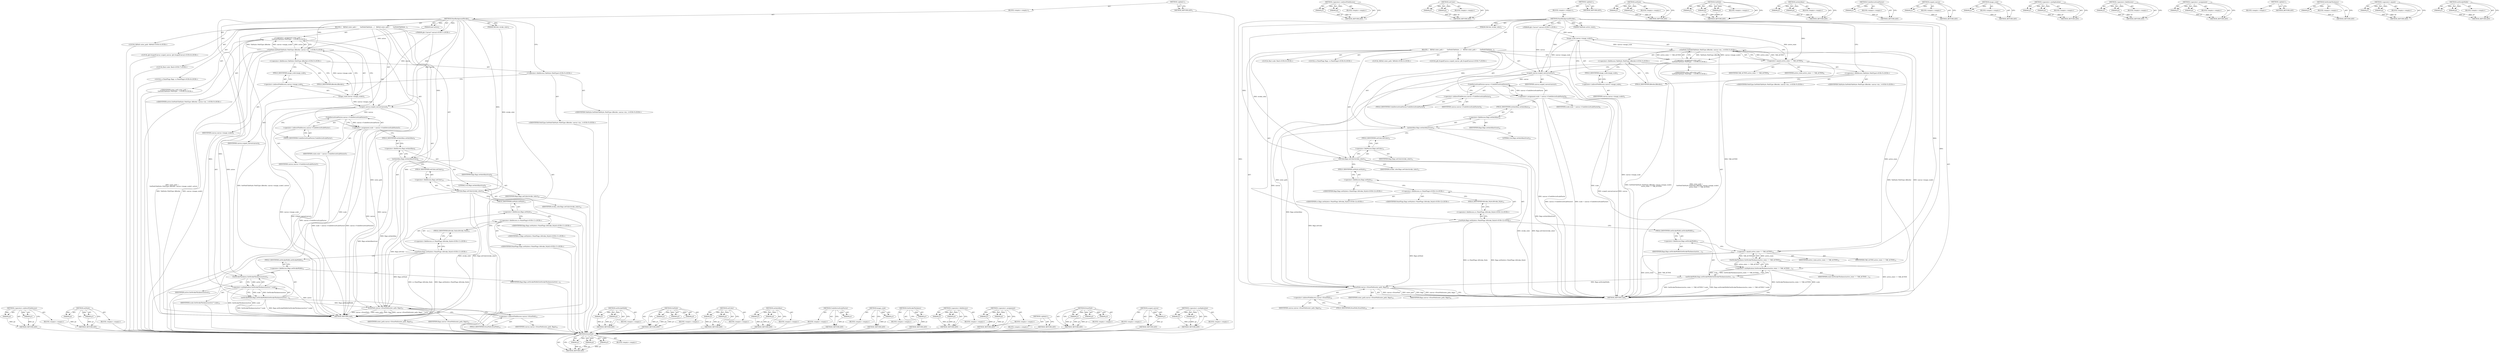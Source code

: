 digraph "setStrokeWidth" {
vulnerable_126 [label=<(METHOD,&lt;operator&gt;.indirectFieldAccess)>];
vulnerable_127 [label=<(PARAM,p1)>];
vulnerable_128 [label=<(PARAM,p2)>];
vulnerable_129 [label=<(BLOCK,&lt;empty&gt;,&lt;empty&gt;)>];
vulnerable_130 [label=<(METHOD_RETURN,ANY)>];
vulnerable_149 [label=<(METHOD,setStyle)>];
vulnerable_150 [label=<(PARAM,p1)>];
vulnerable_151 [label=<(PARAM,p2)>];
vulnerable_152 [label=<(BLOCK,&lt;empty&gt;,&lt;empty&gt;)>];
vulnerable_153 [label=<(METHOD_RETURN,ANY)>];
vulnerable_6 [label=<(METHOD,&lt;global&gt;)<SUB>1</SUB>>];
vulnerable_7 [label=<(BLOCK,&lt;empty&gt;,&lt;empty&gt;)<SUB>1</SUB>>];
vulnerable_8 [label=<(METHOD,PaintBackgroundStroke)<SUB>1</SUB>>];
vulnerable_9 [label="<(PARAM,gfx::Canvas* canvas)<SUB>1</SUB>>"];
vulnerable_10 [label=<(PARAM,bool active)<SUB>2</SUB>>];
vulnerable_11 [label=<(PARAM,SkColor stroke_color)<SUB>3</SUB>>];
vulnerable_12 [label=<(BLOCK,{
   SkPath outer_path =
      GetPath(TabStyle...,{
   SkPath outer_path =
      GetPath(TabStyle...)<SUB>3</SUB>>];
vulnerable_13 [label="<(LOCAL,SkPath outer_path: SkPath)<SUB>4</SUB>>"];
vulnerable_14 [label="<(&lt;operator&gt;.assignment,outer_path =
      GetPath(TabStyle::PathType::...)<SUB>4</SUB>>"];
vulnerable_15 [label="<(IDENTIFIER,outer_path,outer_path =
      GetPath(TabStyle::PathType::...)<SUB>4</SUB>>"];
vulnerable_16 [label="<(GetPath,GetPath(TabStyle::PathType::kBorder, canvas-&gt;im...)<SUB>5</SUB>>"];
vulnerable_17 [label="<(&lt;operator&gt;.fieldAccess,TabStyle::PathType::kBorder)<SUB>5</SUB>>"];
vulnerable_18 [label="<(&lt;operator&gt;.fieldAccess,TabStyle::PathType)<SUB>5</SUB>>"];
vulnerable_19 [label="<(IDENTIFIER,TabStyle,GetPath(TabStyle::PathType::kBorder, canvas-&gt;im...)<SUB>5</SUB>>"];
vulnerable_20 [label="<(IDENTIFIER,PathType,GetPath(TabStyle::PathType::kBorder, canvas-&gt;im...)<SUB>5</SUB>>"];
vulnerable_21 [label=<(FIELD_IDENTIFIER,kBorder,kBorder)<SUB>5</SUB>>];
vulnerable_22 [label=<(image_scale,canvas-&gt;image_scale())<SUB>5</SUB>>];
vulnerable_23 [label=<(&lt;operator&gt;.indirectFieldAccess,canvas-&gt;image_scale)<SUB>5</SUB>>];
vulnerable_24 [label=<(IDENTIFIER,canvas,canvas-&gt;image_scale())<SUB>5</SUB>>];
vulnerable_25 [label=<(FIELD_IDENTIFIER,image_scale,image_scale)<SUB>5</SUB>>];
vulnerable_26 [label="<(IDENTIFIER,active,GetPath(TabStyle::PathType::kBorder, canvas-&gt;im...)<SUB>5</SUB>>"];
vulnerable_27 [label="<(LOCAL,gfx.ScopedCanvas scoped_canvas: gfx.ScopedCanvas)<SUB>6</SUB>>"];
vulnerable_28 [label=<(scoped_canvas,scoped_canvas(canvas))<SUB>6</SUB>>];
vulnerable_29 [label=<(IDENTIFIER,canvas,scoped_canvas(canvas))<SUB>6</SUB>>];
vulnerable_30 [label="<(LOCAL,float scale: float)<SUB>7</SUB>>"];
vulnerable_31 [label=<(&lt;operator&gt;.assignment,scale = canvas-&gt;UndoDeviceScaleFactor())<SUB>7</SUB>>];
vulnerable_32 [label=<(IDENTIFIER,scale,scale = canvas-&gt;UndoDeviceScaleFactor())<SUB>7</SUB>>];
vulnerable_33 [label=<(UndoDeviceScaleFactor,canvas-&gt;UndoDeviceScaleFactor())<SUB>7</SUB>>];
vulnerable_34 [label=<(&lt;operator&gt;.indirectFieldAccess,canvas-&gt;UndoDeviceScaleFactor)<SUB>7</SUB>>];
vulnerable_35 [label=<(IDENTIFIER,canvas,canvas-&gt;UndoDeviceScaleFactor())<SUB>7</SUB>>];
vulnerable_36 [label=<(FIELD_IDENTIFIER,UndoDeviceScaleFactor,UndoDeviceScaleFactor)<SUB>7</SUB>>];
vulnerable_37 [label="<(LOCAL,cc.PaintFlags flags: cc.PaintFlags)<SUB>8</SUB>>"];
vulnerable_38 [label=<(setAntiAlias,flags.setAntiAlias(true))<SUB>9</SUB>>];
vulnerable_39 [label=<(&lt;operator&gt;.fieldAccess,flags.setAntiAlias)<SUB>9</SUB>>];
vulnerable_40 [label=<(IDENTIFIER,flags,flags.setAntiAlias(true))<SUB>9</SUB>>];
vulnerable_41 [label=<(FIELD_IDENTIFIER,setAntiAlias,setAntiAlias)<SUB>9</SUB>>];
vulnerable_42 [label=<(LITERAL,true,flags.setAntiAlias(true))<SUB>9</SUB>>];
vulnerable_43 [label=<(setColor,flags.setColor(stroke_color))<SUB>10</SUB>>];
vulnerable_44 [label=<(&lt;operator&gt;.fieldAccess,flags.setColor)<SUB>10</SUB>>];
vulnerable_45 [label=<(IDENTIFIER,flags,flags.setColor(stroke_color))<SUB>10</SUB>>];
vulnerable_46 [label=<(FIELD_IDENTIFIER,setColor,setColor)<SUB>10</SUB>>];
vulnerable_47 [label=<(IDENTIFIER,stroke_color,flags.setColor(stroke_color))<SUB>10</SUB>>];
vulnerable_48 [label="<(setStyle,flags.setStyle(cc::PaintFlags::kStroke_Style))<SUB>11</SUB>>"];
vulnerable_49 [label=<(&lt;operator&gt;.fieldAccess,flags.setStyle)<SUB>11</SUB>>];
vulnerable_50 [label="<(IDENTIFIER,flags,flags.setStyle(cc::PaintFlags::kStroke_Style))<SUB>11</SUB>>"];
vulnerable_51 [label=<(FIELD_IDENTIFIER,setStyle,setStyle)<SUB>11</SUB>>];
vulnerable_52 [label="<(&lt;operator&gt;.fieldAccess,cc::PaintFlags::kStroke_Style)<SUB>11</SUB>>"];
vulnerable_53 [label="<(&lt;operator&gt;.fieldAccess,cc::PaintFlags)<SUB>11</SUB>>"];
vulnerable_54 [label="<(IDENTIFIER,cc,flags.setStyle(cc::PaintFlags::kStroke_Style))<SUB>11</SUB>>"];
vulnerable_55 [label="<(IDENTIFIER,PaintFlags,flags.setStyle(cc::PaintFlags::kStroke_Style))<SUB>11</SUB>>"];
vulnerable_56 [label=<(FIELD_IDENTIFIER,kStroke_Style,kStroke_Style)<SUB>11</SUB>>];
vulnerable_57 [label=<(setStrokeWidth,flags.setStrokeWidth(GetStrokeThickness(active)...)<SUB>12</SUB>>];
vulnerable_58 [label=<(&lt;operator&gt;.fieldAccess,flags.setStrokeWidth)<SUB>12</SUB>>];
vulnerable_59 [label=<(IDENTIFIER,flags,flags.setStrokeWidth(GetStrokeThickness(active)...)<SUB>12</SUB>>];
vulnerable_60 [label=<(FIELD_IDENTIFIER,setStrokeWidth,setStrokeWidth)<SUB>12</SUB>>];
vulnerable_61 [label=<(&lt;operator&gt;.multiplication,GetStrokeThickness(active) * scale)<SUB>12</SUB>>];
vulnerable_62 [label=<(GetStrokeThickness,GetStrokeThickness(active))<SUB>12</SUB>>];
vulnerable_63 [label=<(IDENTIFIER,active,GetStrokeThickness(active))<SUB>12</SUB>>];
vulnerable_64 [label=<(IDENTIFIER,scale,GetStrokeThickness(active) * scale)<SUB>12</SUB>>];
vulnerable_65 [label=<(DrawPath,canvas-&gt;DrawPath(outer_path, flags))<SUB>13</SUB>>];
vulnerable_66 [label=<(&lt;operator&gt;.indirectFieldAccess,canvas-&gt;DrawPath)<SUB>13</SUB>>];
vulnerable_67 [label=<(IDENTIFIER,canvas,canvas-&gt;DrawPath(outer_path, flags))<SUB>13</SUB>>];
vulnerable_68 [label=<(FIELD_IDENTIFIER,DrawPath,DrawPath)<SUB>13</SUB>>];
vulnerable_69 [label=<(IDENTIFIER,outer_path,canvas-&gt;DrawPath(outer_path, flags))<SUB>13</SUB>>];
vulnerable_70 [label=<(IDENTIFIER,flags,canvas-&gt;DrawPath(outer_path, flags))<SUB>13</SUB>>];
vulnerable_71 [label=<(METHOD_RETURN,void)<SUB>1</SUB>>];
vulnerable_73 [label=<(METHOD_RETURN,ANY)<SUB>1</SUB>>];
vulnerable_154 [label=<(METHOD,setStrokeWidth)>];
vulnerable_155 [label=<(PARAM,p1)>];
vulnerable_156 [label=<(PARAM,p2)>];
vulnerable_157 [label=<(BLOCK,&lt;empty&gt;,&lt;empty&gt;)>];
vulnerable_158 [label=<(METHOD_RETURN,ANY)>];
vulnerable_111 [label=<(METHOD,GetPath)>];
vulnerable_112 [label=<(PARAM,p1)>];
vulnerable_113 [label=<(PARAM,p2)>];
vulnerable_114 [label=<(PARAM,p3)>];
vulnerable_115 [label=<(BLOCK,&lt;empty&gt;,&lt;empty&gt;)>];
vulnerable_116 [label=<(METHOD_RETURN,ANY)>];
vulnerable_144 [label=<(METHOD,setColor)>];
vulnerable_145 [label=<(PARAM,p1)>];
vulnerable_146 [label=<(PARAM,p2)>];
vulnerable_147 [label=<(BLOCK,&lt;empty&gt;,&lt;empty&gt;)>];
vulnerable_148 [label=<(METHOD_RETURN,ANY)>];
vulnerable_139 [label=<(METHOD,setAntiAlias)>];
vulnerable_140 [label=<(PARAM,p1)>];
vulnerable_141 [label=<(PARAM,p2)>];
vulnerable_142 [label=<(BLOCK,&lt;empty&gt;,&lt;empty&gt;)>];
vulnerable_143 [label=<(METHOD_RETURN,ANY)>];
vulnerable_135 [label=<(METHOD,UndoDeviceScaleFactor)>];
vulnerable_136 [label=<(PARAM,p1)>];
vulnerable_137 [label=<(BLOCK,&lt;empty&gt;,&lt;empty&gt;)>];
vulnerable_138 [label=<(METHOD_RETURN,ANY)>];
vulnerable_122 [label=<(METHOD,image_scale)>];
vulnerable_123 [label=<(PARAM,p1)>];
vulnerable_124 [label=<(BLOCK,&lt;empty&gt;,&lt;empty&gt;)>];
vulnerable_125 [label=<(METHOD_RETURN,ANY)>];
vulnerable_164 [label=<(METHOD,GetStrokeThickness)>];
vulnerable_165 [label=<(PARAM,p1)>];
vulnerable_166 [label=<(BLOCK,&lt;empty&gt;,&lt;empty&gt;)>];
vulnerable_167 [label=<(METHOD_RETURN,ANY)>];
vulnerable_117 [label=<(METHOD,&lt;operator&gt;.fieldAccess)>];
vulnerable_118 [label=<(PARAM,p1)>];
vulnerable_119 [label=<(PARAM,p2)>];
vulnerable_120 [label=<(BLOCK,&lt;empty&gt;,&lt;empty&gt;)>];
vulnerable_121 [label=<(METHOD_RETURN,ANY)>];
vulnerable_106 [label=<(METHOD,&lt;operator&gt;.assignment)>];
vulnerable_107 [label=<(PARAM,p1)>];
vulnerable_108 [label=<(PARAM,p2)>];
vulnerable_109 [label=<(BLOCK,&lt;empty&gt;,&lt;empty&gt;)>];
vulnerable_110 [label=<(METHOD_RETURN,ANY)>];
vulnerable_100 [label=<(METHOD,&lt;global&gt;)<SUB>1</SUB>>];
vulnerable_101 [label=<(BLOCK,&lt;empty&gt;,&lt;empty&gt;)>];
vulnerable_102 [label=<(METHOD_RETURN,ANY)>];
vulnerable_168 [label=<(METHOD,DrawPath)>];
vulnerable_169 [label=<(PARAM,p1)>];
vulnerable_170 [label=<(PARAM,p2)>];
vulnerable_171 [label=<(PARAM,p3)>];
vulnerable_172 [label=<(BLOCK,&lt;empty&gt;,&lt;empty&gt;)>];
vulnerable_173 [label=<(METHOD_RETURN,ANY)>];
vulnerable_131 [label=<(METHOD,scoped_canvas)>];
vulnerable_132 [label=<(PARAM,p1)>];
vulnerable_133 [label=<(BLOCK,&lt;empty&gt;,&lt;empty&gt;)>];
vulnerable_134 [label=<(METHOD_RETURN,ANY)>];
vulnerable_159 [label=<(METHOD,&lt;operator&gt;.multiplication)>];
vulnerable_160 [label=<(PARAM,p1)>];
vulnerable_161 [label=<(PARAM,p2)>];
vulnerable_162 [label=<(BLOCK,&lt;empty&gt;,&lt;empty&gt;)>];
vulnerable_163 [label=<(METHOD_RETURN,ANY)>];
fixed_179 [label=<(METHOD,DrawPath)>];
fixed_180 [label=<(PARAM,p1)>];
fixed_181 [label=<(PARAM,p2)>];
fixed_182 [label=<(PARAM,p3)>];
fixed_183 [label=<(BLOCK,&lt;empty&gt;,&lt;empty&gt;)>];
fixed_184 [label=<(METHOD_RETURN,ANY)>];
fixed_132 [label=<(METHOD,&lt;operator&gt;.indirectFieldAccess)>];
fixed_133 [label=<(PARAM,p1)>];
fixed_134 [label=<(PARAM,p2)>];
fixed_135 [label=<(BLOCK,&lt;empty&gt;,&lt;empty&gt;)>];
fixed_136 [label=<(METHOD_RETURN,ANY)>];
fixed_155 [label=<(METHOD,setColor)>];
fixed_156 [label=<(PARAM,p1)>];
fixed_157 [label=<(PARAM,p2)>];
fixed_158 [label=<(BLOCK,&lt;empty&gt;,&lt;empty&gt;)>];
fixed_159 [label=<(METHOD_RETURN,ANY)>];
fixed_6 [label=<(METHOD,&lt;global&gt;)<SUB>1</SUB>>];
fixed_7 [label=<(BLOCK,&lt;empty&gt;,&lt;empty&gt;)<SUB>1</SUB>>];
fixed_8 [label=<(METHOD,PaintBackgroundStroke)<SUB>1</SUB>>];
fixed_9 [label="<(PARAM,gfx::Canvas* canvas)<SUB>1</SUB>>"];
fixed_10 [label=<(PARAM,TabState active_state)<SUB>2</SUB>>];
fixed_11 [label=<(PARAM,SkColor stroke_color)<SUB>3</SUB>>];
fixed_12 [label=<(BLOCK,{
   SkPath outer_path =
      GetPath(TabStyle...,{
   SkPath outer_path =
      GetPath(TabStyle...)<SUB>3</SUB>>];
fixed_13 [label="<(LOCAL,SkPath outer_path: SkPath)<SUB>4</SUB>>"];
fixed_14 [label="<(&lt;operator&gt;.assignment,outer_path =
      GetPath(TabStyle::PathType::...)<SUB>4</SUB>>"];
fixed_15 [label="<(IDENTIFIER,outer_path,outer_path =
      GetPath(TabStyle::PathType::...)<SUB>4</SUB>>"];
fixed_16 [label="<(GetPath,GetPath(TabStyle::PathType::kBorder, canvas-&gt;im...)<SUB>5</SUB>>"];
fixed_17 [label="<(&lt;operator&gt;.fieldAccess,TabStyle::PathType::kBorder)<SUB>5</SUB>>"];
fixed_18 [label="<(&lt;operator&gt;.fieldAccess,TabStyle::PathType)<SUB>5</SUB>>"];
fixed_19 [label="<(IDENTIFIER,TabStyle,GetPath(TabStyle::PathType::kBorder, canvas-&gt;im...)<SUB>5</SUB>>"];
fixed_20 [label="<(IDENTIFIER,PathType,GetPath(TabStyle::PathType::kBorder, canvas-&gt;im...)<SUB>5</SUB>>"];
fixed_21 [label=<(FIELD_IDENTIFIER,kBorder,kBorder)<SUB>5</SUB>>];
fixed_22 [label=<(image_scale,canvas-&gt;image_scale())<SUB>5</SUB>>];
fixed_23 [label=<(&lt;operator&gt;.indirectFieldAccess,canvas-&gt;image_scale)<SUB>5</SUB>>];
fixed_24 [label=<(IDENTIFIER,canvas,canvas-&gt;image_scale())<SUB>5</SUB>>];
fixed_25 [label=<(FIELD_IDENTIFIER,image_scale,image_scale)<SUB>5</SUB>>];
fixed_26 [label=<(&lt;operator&gt;.equals,active_state == TAB_ACTIVE)<SUB>6</SUB>>];
fixed_27 [label=<(IDENTIFIER,active_state,active_state == TAB_ACTIVE)<SUB>6</SUB>>];
fixed_28 [label=<(IDENTIFIER,TAB_ACTIVE,active_state == TAB_ACTIVE)<SUB>6</SUB>>];
fixed_29 [label="<(LOCAL,gfx.ScopedCanvas scoped_canvas: gfx.ScopedCanvas)<SUB>7</SUB>>"];
fixed_30 [label=<(scoped_canvas,scoped_canvas(canvas))<SUB>7</SUB>>];
fixed_31 [label=<(IDENTIFIER,canvas,scoped_canvas(canvas))<SUB>7</SUB>>];
fixed_32 [label="<(LOCAL,float scale: float)<SUB>8</SUB>>"];
fixed_33 [label=<(&lt;operator&gt;.assignment,scale = canvas-&gt;UndoDeviceScaleFactor())<SUB>8</SUB>>];
fixed_34 [label=<(IDENTIFIER,scale,scale = canvas-&gt;UndoDeviceScaleFactor())<SUB>8</SUB>>];
fixed_35 [label=<(UndoDeviceScaleFactor,canvas-&gt;UndoDeviceScaleFactor())<SUB>8</SUB>>];
fixed_36 [label=<(&lt;operator&gt;.indirectFieldAccess,canvas-&gt;UndoDeviceScaleFactor)<SUB>8</SUB>>];
fixed_37 [label=<(IDENTIFIER,canvas,canvas-&gt;UndoDeviceScaleFactor())<SUB>8</SUB>>];
fixed_38 [label=<(FIELD_IDENTIFIER,UndoDeviceScaleFactor,UndoDeviceScaleFactor)<SUB>8</SUB>>];
fixed_39 [label="<(LOCAL,cc.PaintFlags flags: cc.PaintFlags)<SUB>9</SUB>>"];
fixed_40 [label=<(setAntiAlias,flags.setAntiAlias(true))<SUB>10</SUB>>];
fixed_41 [label=<(&lt;operator&gt;.fieldAccess,flags.setAntiAlias)<SUB>10</SUB>>];
fixed_42 [label=<(IDENTIFIER,flags,flags.setAntiAlias(true))<SUB>10</SUB>>];
fixed_43 [label=<(FIELD_IDENTIFIER,setAntiAlias,setAntiAlias)<SUB>10</SUB>>];
fixed_44 [label=<(LITERAL,true,flags.setAntiAlias(true))<SUB>10</SUB>>];
fixed_45 [label=<(setColor,flags.setColor(stroke_color))<SUB>11</SUB>>];
fixed_46 [label=<(&lt;operator&gt;.fieldAccess,flags.setColor)<SUB>11</SUB>>];
fixed_47 [label=<(IDENTIFIER,flags,flags.setColor(stroke_color))<SUB>11</SUB>>];
fixed_48 [label=<(FIELD_IDENTIFIER,setColor,setColor)<SUB>11</SUB>>];
fixed_49 [label=<(IDENTIFIER,stroke_color,flags.setColor(stroke_color))<SUB>11</SUB>>];
fixed_50 [label="<(setStyle,flags.setStyle(cc::PaintFlags::kStroke_Style))<SUB>12</SUB>>"];
fixed_51 [label=<(&lt;operator&gt;.fieldAccess,flags.setStyle)<SUB>12</SUB>>];
fixed_52 [label="<(IDENTIFIER,flags,flags.setStyle(cc::PaintFlags::kStroke_Style))<SUB>12</SUB>>"];
fixed_53 [label=<(FIELD_IDENTIFIER,setStyle,setStyle)<SUB>12</SUB>>];
fixed_54 [label="<(&lt;operator&gt;.fieldAccess,cc::PaintFlags::kStroke_Style)<SUB>12</SUB>>"];
fixed_55 [label="<(&lt;operator&gt;.fieldAccess,cc::PaintFlags)<SUB>12</SUB>>"];
fixed_56 [label="<(IDENTIFIER,cc,flags.setStyle(cc::PaintFlags::kStroke_Style))<SUB>12</SUB>>"];
fixed_57 [label="<(IDENTIFIER,PaintFlags,flags.setStyle(cc::PaintFlags::kStroke_Style))<SUB>12</SUB>>"];
fixed_58 [label=<(FIELD_IDENTIFIER,kStroke_Style,kStroke_Style)<SUB>12</SUB>>];
fixed_59 [label=<(setStrokeWidth,flags.setStrokeWidth(GetStrokeThickness(active_...)<SUB>13</SUB>>];
fixed_60 [label=<(&lt;operator&gt;.fieldAccess,flags.setStrokeWidth)<SUB>13</SUB>>];
fixed_61 [label=<(IDENTIFIER,flags,flags.setStrokeWidth(GetStrokeThickness(active_...)<SUB>13</SUB>>];
fixed_62 [label=<(FIELD_IDENTIFIER,setStrokeWidth,setStrokeWidth)<SUB>13</SUB>>];
fixed_63 [label=<(&lt;operator&gt;.multiplication,GetStrokeThickness(active_state == TAB_ACTIVE) ...)<SUB>13</SUB>>];
fixed_64 [label=<(GetStrokeThickness,GetStrokeThickness(active_state == TAB_ACTIVE))<SUB>13</SUB>>];
fixed_65 [label=<(&lt;operator&gt;.equals,active_state == TAB_ACTIVE)<SUB>13</SUB>>];
fixed_66 [label=<(IDENTIFIER,active_state,active_state == TAB_ACTIVE)<SUB>13</SUB>>];
fixed_67 [label=<(IDENTIFIER,TAB_ACTIVE,active_state == TAB_ACTIVE)<SUB>13</SUB>>];
fixed_68 [label=<(IDENTIFIER,scale,GetStrokeThickness(active_state == TAB_ACTIVE) ...)<SUB>13</SUB>>];
fixed_69 [label=<(DrawPath,canvas-&gt;DrawPath(outer_path, flags))<SUB>14</SUB>>];
fixed_70 [label=<(&lt;operator&gt;.indirectFieldAccess,canvas-&gt;DrawPath)<SUB>14</SUB>>];
fixed_71 [label=<(IDENTIFIER,canvas,canvas-&gt;DrawPath(outer_path, flags))<SUB>14</SUB>>];
fixed_72 [label=<(FIELD_IDENTIFIER,DrawPath,DrawPath)<SUB>14</SUB>>];
fixed_73 [label=<(IDENTIFIER,outer_path,canvas-&gt;DrawPath(outer_path, flags))<SUB>14</SUB>>];
fixed_74 [label=<(IDENTIFIER,flags,canvas-&gt;DrawPath(outer_path, flags))<SUB>14</SUB>>];
fixed_75 [label=<(METHOD_RETURN,void)<SUB>1</SUB>>];
fixed_77 [label=<(METHOD_RETURN,ANY)<SUB>1</SUB>>];
fixed_160 [label=<(METHOD,setStyle)>];
fixed_161 [label=<(PARAM,p1)>];
fixed_162 [label=<(PARAM,p2)>];
fixed_163 [label=<(BLOCK,&lt;empty&gt;,&lt;empty&gt;)>];
fixed_164 [label=<(METHOD_RETURN,ANY)>];
fixed_117 [label=<(METHOD,GetPath)>];
fixed_118 [label=<(PARAM,p1)>];
fixed_119 [label=<(PARAM,p2)>];
fixed_120 [label=<(PARAM,p3)>];
fixed_121 [label=<(BLOCK,&lt;empty&gt;,&lt;empty&gt;)>];
fixed_122 [label=<(METHOD_RETURN,ANY)>];
fixed_150 [label=<(METHOD,setAntiAlias)>];
fixed_151 [label=<(PARAM,p1)>];
fixed_152 [label=<(PARAM,p2)>];
fixed_153 [label=<(BLOCK,&lt;empty&gt;,&lt;empty&gt;)>];
fixed_154 [label=<(METHOD_RETURN,ANY)>];
fixed_146 [label=<(METHOD,UndoDeviceScaleFactor)>];
fixed_147 [label=<(PARAM,p1)>];
fixed_148 [label=<(BLOCK,&lt;empty&gt;,&lt;empty&gt;)>];
fixed_149 [label=<(METHOD_RETURN,ANY)>];
fixed_142 [label=<(METHOD,scoped_canvas)>];
fixed_143 [label=<(PARAM,p1)>];
fixed_144 [label=<(BLOCK,&lt;empty&gt;,&lt;empty&gt;)>];
fixed_145 [label=<(METHOD_RETURN,ANY)>];
fixed_128 [label=<(METHOD,image_scale)>];
fixed_129 [label=<(PARAM,p1)>];
fixed_130 [label=<(BLOCK,&lt;empty&gt;,&lt;empty&gt;)>];
fixed_131 [label=<(METHOD_RETURN,ANY)>];
fixed_170 [label=<(METHOD,&lt;operator&gt;.multiplication)>];
fixed_171 [label=<(PARAM,p1)>];
fixed_172 [label=<(PARAM,p2)>];
fixed_173 [label=<(BLOCK,&lt;empty&gt;,&lt;empty&gt;)>];
fixed_174 [label=<(METHOD_RETURN,ANY)>];
fixed_123 [label=<(METHOD,&lt;operator&gt;.fieldAccess)>];
fixed_124 [label=<(PARAM,p1)>];
fixed_125 [label=<(PARAM,p2)>];
fixed_126 [label=<(BLOCK,&lt;empty&gt;,&lt;empty&gt;)>];
fixed_127 [label=<(METHOD_RETURN,ANY)>];
fixed_112 [label=<(METHOD,&lt;operator&gt;.assignment)>];
fixed_113 [label=<(PARAM,p1)>];
fixed_114 [label=<(PARAM,p2)>];
fixed_115 [label=<(BLOCK,&lt;empty&gt;,&lt;empty&gt;)>];
fixed_116 [label=<(METHOD_RETURN,ANY)>];
fixed_106 [label=<(METHOD,&lt;global&gt;)<SUB>1</SUB>>];
fixed_107 [label=<(BLOCK,&lt;empty&gt;,&lt;empty&gt;)>];
fixed_108 [label=<(METHOD_RETURN,ANY)>];
fixed_175 [label=<(METHOD,GetStrokeThickness)>];
fixed_176 [label=<(PARAM,p1)>];
fixed_177 [label=<(BLOCK,&lt;empty&gt;,&lt;empty&gt;)>];
fixed_178 [label=<(METHOD_RETURN,ANY)>];
fixed_137 [label=<(METHOD,&lt;operator&gt;.equals)>];
fixed_138 [label=<(PARAM,p1)>];
fixed_139 [label=<(PARAM,p2)>];
fixed_140 [label=<(BLOCK,&lt;empty&gt;,&lt;empty&gt;)>];
fixed_141 [label=<(METHOD_RETURN,ANY)>];
fixed_165 [label=<(METHOD,setStrokeWidth)>];
fixed_166 [label=<(PARAM,p1)>];
fixed_167 [label=<(PARAM,p2)>];
fixed_168 [label=<(BLOCK,&lt;empty&gt;,&lt;empty&gt;)>];
fixed_169 [label=<(METHOD_RETURN,ANY)>];
vulnerable_126 -> vulnerable_127  [key=0, label="AST: "];
vulnerable_126 -> vulnerable_127  [key=1, label="DDG: "];
vulnerable_126 -> vulnerable_129  [key=0, label="AST: "];
vulnerable_126 -> vulnerable_128  [key=0, label="AST: "];
vulnerable_126 -> vulnerable_128  [key=1, label="DDG: "];
vulnerable_126 -> vulnerable_130  [key=0, label="AST: "];
vulnerable_126 -> vulnerable_130  [key=1, label="CFG: "];
vulnerable_127 -> vulnerable_130  [key=0, label="DDG: p1"];
vulnerable_128 -> vulnerable_130  [key=0, label="DDG: p2"];
vulnerable_129 -> fixed_179  [key=0];
vulnerable_130 -> fixed_179  [key=0];
vulnerable_149 -> vulnerable_150  [key=0, label="AST: "];
vulnerable_149 -> vulnerable_150  [key=1, label="DDG: "];
vulnerable_149 -> vulnerable_152  [key=0, label="AST: "];
vulnerable_149 -> vulnerable_151  [key=0, label="AST: "];
vulnerable_149 -> vulnerable_151  [key=1, label="DDG: "];
vulnerable_149 -> vulnerable_153  [key=0, label="AST: "];
vulnerable_149 -> vulnerable_153  [key=1, label="CFG: "];
vulnerable_150 -> vulnerable_153  [key=0, label="DDG: p1"];
vulnerable_151 -> vulnerable_153  [key=0, label="DDG: p2"];
vulnerable_152 -> fixed_179  [key=0];
vulnerable_153 -> fixed_179  [key=0];
vulnerable_6 -> vulnerable_7  [key=0, label="AST: "];
vulnerable_6 -> vulnerable_73  [key=0, label="AST: "];
vulnerable_6 -> vulnerable_73  [key=1, label="CFG: "];
vulnerable_7 -> vulnerable_8  [key=0, label="AST: "];
vulnerable_8 -> vulnerable_9  [key=0, label="AST: "];
vulnerable_8 -> vulnerable_9  [key=1, label="DDG: "];
vulnerable_8 -> vulnerable_10  [key=0, label="AST: "];
vulnerable_8 -> vulnerable_10  [key=1, label="DDG: "];
vulnerable_8 -> vulnerable_11  [key=0, label="AST: "];
vulnerable_8 -> vulnerable_11  [key=1, label="DDG: "];
vulnerable_8 -> vulnerable_12  [key=0, label="AST: "];
vulnerable_8 -> vulnerable_71  [key=0, label="AST: "];
vulnerable_8 -> vulnerable_18  [key=0, label="CFG: "];
vulnerable_8 -> vulnerable_28  [key=0, label="DDG: "];
vulnerable_8 -> vulnerable_38  [key=0, label="DDG: "];
vulnerable_8 -> vulnerable_43  [key=0, label="DDG: "];
vulnerable_8 -> vulnerable_65  [key=0, label="DDG: "];
vulnerable_8 -> vulnerable_16  [key=0, label="DDG: "];
vulnerable_8 -> vulnerable_61  [key=0, label="DDG: "];
vulnerable_8 -> vulnerable_62  [key=0, label="DDG: "];
vulnerable_9 -> vulnerable_28  [key=0, label="DDG: canvas"];
vulnerable_9 -> vulnerable_22  [key=0, label="DDG: canvas"];
vulnerable_10 -> vulnerable_16  [key=0, label="DDG: active"];
vulnerable_11 -> vulnerable_43  [key=0, label="DDG: stroke_color"];
vulnerable_12 -> vulnerable_13  [key=0, label="AST: "];
vulnerable_12 -> vulnerable_14  [key=0, label="AST: "];
vulnerable_12 -> vulnerable_27  [key=0, label="AST: "];
vulnerable_12 -> vulnerable_28  [key=0, label="AST: "];
vulnerable_12 -> vulnerable_30  [key=0, label="AST: "];
vulnerable_12 -> vulnerable_31  [key=0, label="AST: "];
vulnerable_12 -> vulnerable_37  [key=0, label="AST: "];
vulnerable_12 -> vulnerable_38  [key=0, label="AST: "];
vulnerable_12 -> vulnerable_43  [key=0, label="AST: "];
vulnerable_12 -> vulnerable_48  [key=0, label="AST: "];
vulnerable_12 -> vulnerable_57  [key=0, label="AST: "];
vulnerable_12 -> vulnerable_65  [key=0, label="AST: "];
vulnerable_13 -> fixed_179  [key=0];
vulnerable_14 -> vulnerable_15  [key=0, label="AST: "];
vulnerable_14 -> vulnerable_16  [key=0, label="AST: "];
vulnerable_14 -> vulnerable_28  [key=0, label="CFG: "];
vulnerable_14 -> vulnerable_71  [key=0, label="DDG: GetPath(TabStyle::PathType::kBorder, canvas-&gt;image_scale(), active)"];
vulnerable_14 -> vulnerable_71  [key=1, label="DDG: outer_path =
      GetPath(TabStyle::PathType::kBorder, canvas-&gt;image_scale(), active)"];
vulnerable_14 -> vulnerable_65  [key=0, label="DDG: outer_path"];
vulnerable_15 -> fixed_179  [key=0];
vulnerable_16 -> vulnerable_17  [key=0, label="AST: "];
vulnerable_16 -> vulnerable_22  [key=0, label="AST: "];
vulnerable_16 -> vulnerable_26  [key=0, label="AST: "];
vulnerable_16 -> vulnerable_14  [key=0, label="CFG: "];
vulnerable_16 -> vulnerable_14  [key=1, label="DDG: TabStyle::PathType::kBorder"];
vulnerable_16 -> vulnerable_14  [key=2, label="DDG: canvas-&gt;image_scale()"];
vulnerable_16 -> vulnerable_14  [key=3, label="DDG: active"];
vulnerable_16 -> vulnerable_71  [key=0, label="DDG: TabStyle::PathType::kBorder"];
vulnerable_16 -> vulnerable_71  [key=1, label="DDG: canvas-&gt;image_scale()"];
vulnerable_16 -> vulnerable_62  [key=0, label="DDG: active"];
vulnerable_17 -> vulnerable_18  [key=0, label="AST: "];
vulnerable_17 -> vulnerable_21  [key=0, label="AST: "];
vulnerable_17 -> vulnerable_25  [key=0, label="CFG: "];
vulnerable_18 -> vulnerable_19  [key=0, label="AST: "];
vulnerable_18 -> vulnerable_20  [key=0, label="AST: "];
vulnerable_18 -> vulnerable_21  [key=0, label="CFG: "];
vulnerable_19 -> fixed_179  [key=0];
vulnerable_20 -> fixed_179  [key=0];
vulnerable_21 -> vulnerable_17  [key=0, label="CFG: "];
vulnerable_22 -> vulnerable_23  [key=0, label="AST: "];
vulnerable_22 -> vulnerable_16  [key=0, label="CFG: "];
vulnerable_22 -> vulnerable_16  [key=1, label="DDG: canvas-&gt;image_scale"];
vulnerable_22 -> vulnerable_71  [key=0, label="DDG: canvas-&gt;image_scale"];
vulnerable_22 -> vulnerable_28  [key=0, label="DDG: canvas-&gt;image_scale"];
vulnerable_23 -> vulnerable_24  [key=0, label="AST: "];
vulnerable_23 -> vulnerable_25  [key=0, label="AST: "];
vulnerable_23 -> vulnerable_22  [key=0, label="CFG: "];
vulnerable_24 -> fixed_179  [key=0];
vulnerable_25 -> vulnerable_23  [key=0, label="CFG: "];
vulnerable_26 -> fixed_179  [key=0];
vulnerable_27 -> fixed_179  [key=0];
vulnerable_28 -> vulnerable_29  [key=0, label="AST: "];
vulnerable_28 -> vulnerable_36  [key=0, label="CFG: "];
vulnerable_28 -> vulnerable_71  [key=0, label="DDG: canvas"];
vulnerable_28 -> vulnerable_71  [key=1, label="DDG: scoped_canvas(canvas)"];
vulnerable_28 -> vulnerable_65  [key=0, label="DDG: canvas"];
vulnerable_28 -> vulnerable_33  [key=0, label="DDG: canvas"];
vulnerable_29 -> fixed_179  [key=0];
vulnerable_30 -> fixed_179  [key=0];
vulnerable_31 -> vulnerable_32  [key=0, label="AST: "];
vulnerable_31 -> vulnerable_33  [key=0, label="AST: "];
vulnerable_31 -> vulnerable_41  [key=0, label="CFG: "];
vulnerable_31 -> vulnerable_71  [key=0, label="DDG: canvas-&gt;UndoDeviceScaleFactor()"];
vulnerable_31 -> vulnerable_71  [key=1, label="DDG: scale = canvas-&gt;UndoDeviceScaleFactor()"];
vulnerable_31 -> vulnerable_61  [key=0, label="DDG: scale"];
vulnerable_32 -> fixed_179  [key=0];
vulnerable_33 -> vulnerable_34  [key=0, label="AST: "];
vulnerable_33 -> vulnerable_31  [key=0, label="CFG: "];
vulnerable_33 -> vulnerable_31  [key=1, label="DDG: canvas-&gt;UndoDeviceScaleFactor"];
vulnerable_33 -> vulnerable_71  [key=0, label="DDG: canvas-&gt;UndoDeviceScaleFactor"];
vulnerable_34 -> vulnerable_35  [key=0, label="AST: "];
vulnerable_34 -> vulnerable_36  [key=0, label="AST: "];
vulnerable_34 -> vulnerable_33  [key=0, label="CFG: "];
vulnerable_35 -> fixed_179  [key=0];
vulnerable_36 -> vulnerable_34  [key=0, label="CFG: "];
vulnerable_37 -> fixed_179  [key=0];
vulnerable_38 -> vulnerable_39  [key=0, label="AST: "];
vulnerable_38 -> vulnerable_42  [key=0, label="AST: "];
vulnerable_38 -> vulnerable_46  [key=0, label="CFG: "];
vulnerable_38 -> vulnerable_71  [key=0, label="DDG: flags.setAntiAlias(true)"];
vulnerable_38 -> vulnerable_65  [key=0, label="DDG: flags.setAntiAlias"];
vulnerable_39 -> vulnerable_40  [key=0, label="AST: "];
vulnerable_39 -> vulnerable_41  [key=0, label="AST: "];
vulnerable_39 -> vulnerable_38  [key=0, label="CFG: "];
vulnerable_40 -> fixed_179  [key=0];
vulnerable_41 -> vulnerable_39  [key=0, label="CFG: "];
vulnerable_42 -> fixed_179  [key=0];
vulnerable_43 -> vulnerable_44  [key=0, label="AST: "];
vulnerable_43 -> vulnerable_47  [key=0, label="AST: "];
vulnerable_43 -> vulnerable_51  [key=0, label="CFG: "];
vulnerable_43 -> vulnerable_71  [key=0, label="DDG: stroke_color"];
vulnerable_43 -> vulnerable_71  [key=1, label="DDG: flags.setColor(stroke_color)"];
vulnerable_43 -> vulnerable_65  [key=0, label="DDG: flags.setColor"];
vulnerable_44 -> vulnerable_45  [key=0, label="AST: "];
vulnerable_44 -> vulnerable_46  [key=0, label="AST: "];
vulnerable_44 -> vulnerable_43  [key=0, label="CFG: "];
vulnerable_45 -> fixed_179  [key=0];
vulnerable_46 -> vulnerable_44  [key=0, label="CFG: "];
vulnerable_47 -> fixed_179  [key=0];
vulnerable_48 -> vulnerable_49  [key=0, label="AST: "];
vulnerable_48 -> vulnerable_52  [key=0, label="AST: "];
vulnerable_48 -> vulnerable_60  [key=0, label="CFG: "];
vulnerable_48 -> vulnerable_71  [key=0, label="DDG: cc::PaintFlags::kStroke_Style"];
vulnerable_48 -> vulnerable_71  [key=1, label="DDG: flags.setStyle(cc::PaintFlags::kStroke_Style)"];
vulnerable_48 -> vulnerable_65  [key=0, label="DDG: flags.setStyle"];
vulnerable_49 -> vulnerable_50  [key=0, label="AST: "];
vulnerable_49 -> vulnerable_51  [key=0, label="AST: "];
vulnerable_49 -> vulnerable_53  [key=0, label="CFG: "];
vulnerable_50 -> fixed_179  [key=0];
vulnerable_51 -> vulnerable_49  [key=0, label="CFG: "];
vulnerable_52 -> vulnerable_53  [key=0, label="AST: "];
vulnerable_52 -> vulnerable_56  [key=0, label="AST: "];
vulnerable_52 -> vulnerable_48  [key=0, label="CFG: "];
vulnerable_53 -> vulnerable_54  [key=0, label="AST: "];
vulnerable_53 -> vulnerable_55  [key=0, label="AST: "];
vulnerable_53 -> vulnerable_56  [key=0, label="CFG: "];
vulnerable_54 -> fixed_179  [key=0];
vulnerable_55 -> fixed_179  [key=0];
vulnerable_56 -> vulnerable_52  [key=0, label="CFG: "];
vulnerable_57 -> vulnerable_58  [key=0, label="AST: "];
vulnerable_57 -> vulnerable_61  [key=0, label="AST: "];
vulnerable_57 -> vulnerable_68  [key=0, label="CFG: "];
vulnerable_57 -> vulnerable_71  [key=0, label="DDG: GetStrokeThickness(active) * scale"];
vulnerable_57 -> vulnerable_71  [key=1, label="DDG: flags.setStrokeWidth(GetStrokeThickness(active) * scale)"];
vulnerable_57 -> vulnerable_65  [key=0, label="DDG: flags.setStrokeWidth"];
vulnerable_58 -> vulnerable_59  [key=0, label="AST: "];
vulnerable_58 -> vulnerable_60  [key=0, label="AST: "];
vulnerable_58 -> vulnerable_62  [key=0, label="CFG: "];
vulnerable_59 -> fixed_179  [key=0];
vulnerable_60 -> vulnerable_58  [key=0, label="CFG: "];
vulnerable_61 -> vulnerable_62  [key=0, label="AST: "];
vulnerable_61 -> vulnerable_64  [key=0, label="AST: "];
vulnerable_61 -> vulnerable_57  [key=0, label="CFG: "];
vulnerable_61 -> vulnerable_57  [key=1, label="DDG: GetStrokeThickness(active)"];
vulnerable_61 -> vulnerable_57  [key=2, label="DDG: scale"];
vulnerable_61 -> vulnerable_71  [key=0, label="DDG: GetStrokeThickness(active)"];
vulnerable_61 -> vulnerable_71  [key=1, label="DDG: scale"];
vulnerable_62 -> vulnerable_63  [key=0, label="AST: "];
vulnerable_62 -> vulnerable_61  [key=0, label="CFG: "];
vulnerable_62 -> vulnerable_61  [key=1, label="DDG: active"];
vulnerable_62 -> vulnerable_71  [key=0, label="DDG: active"];
vulnerable_63 -> fixed_179  [key=0];
vulnerable_64 -> fixed_179  [key=0];
vulnerable_65 -> vulnerable_66  [key=0, label="AST: "];
vulnerable_65 -> vulnerable_69  [key=0, label="AST: "];
vulnerable_65 -> vulnerable_70  [key=0, label="AST: "];
vulnerable_65 -> vulnerable_71  [key=0, label="CFG: "];
vulnerable_65 -> vulnerable_71  [key=1, label="DDG: canvas-&gt;DrawPath"];
vulnerable_65 -> vulnerable_71  [key=2, label="DDG: outer_path"];
vulnerable_65 -> vulnerable_71  [key=3, label="DDG: flags"];
vulnerable_65 -> vulnerable_71  [key=4, label="DDG: canvas-&gt;DrawPath(outer_path, flags)"];
vulnerable_66 -> vulnerable_67  [key=0, label="AST: "];
vulnerable_66 -> vulnerable_68  [key=0, label="AST: "];
vulnerable_66 -> vulnerable_65  [key=0, label="CFG: "];
vulnerable_67 -> fixed_179  [key=0];
vulnerable_68 -> vulnerable_66  [key=0, label="CFG: "];
vulnerable_69 -> fixed_179  [key=0];
vulnerable_70 -> fixed_179  [key=0];
vulnerable_71 -> fixed_179  [key=0];
vulnerable_73 -> fixed_179  [key=0];
vulnerable_154 -> vulnerable_155  [key=0, label="AST: "];
vulnerable_154 -> vulnerable_155  [key=1, label="DDG: "];
vulnerable_154 -> vulnerable_157  [key=0, label="AST: "];
vulnerable_154 -> vulnerable_156  [key=0, label="AST: "];
vulnerable_154 -> vulnerable_156  [key=1, label="DDG: "];
vulnerable_154 -> vulnerable_158  [key=0, label="AST: "];
vulnerable_154 -> vulnerable_158  [key=1, label="CFG: "];
vulnerable_155 -> vulnerable_158  [key=0, label="DDG: p1"];
vulnerable_156 -> vulnerable_158  [key=0, label="DDG: p2"];
vulnerable_157 -> fixed_179  [key=0];
vulnerable_158 -> fixed_179  [key=0];
vulnerable_111 -> vulnerable_112  [key=0, label="AST: "];
vulnerable_111 -> vulnerable_112  [key=1, label="DDG: "];
vulnerable_111 -> vulnerable_115  [key=0, label="AST: "];
vulnerable_111 -> vulnerable_113  [key=0, label="AST: "];
vulnerable_111 -> vulnerable_113  [key=1, label="DDG: "];
vulnerable_111 -> vulnerable_116  [key=0, label="AST: "];
vulnerable_111 -> vulnerable_116  [key=1, label="CFG: "];
vulnerable_111 -> vulnerable_114  [key=0, label="AST: "];
vulnerable_111 -> vulnerable_114  [key=1, label="DDG: "];
vulnerable_112 -> vulnerable_116  [key=0, label="DDG: p1"];
vulnerable_113 -> vulnerable_116  [key=0, label="DDG: p2"];
vulnerable_114 -> vulnerable_116  [key=0, label="DDG: p3"];
vulnerable_115 -> fixed_179  [key=0];
vulnerable_116 -> fixed_179  [key=0];
vulnerable_144 -> vulnerable_145  [key=0, label="AST: "];
vulnerable_144 -> vulnerable_145  [key=1, label="DDG: "];
vulnerable_144 -> vulnerable_147  [key=0, label="AST: "];
vulnerable_144 -> vulnerable_146  [key=0, label="AST: "];
vulnerable_144 -> vulnerable_146  [key=1, label="DDG: "];
vulnerable_144 -> vulnerable_148  [key=0, label="AST: "];
vulnerable_144 -> vulnerable_148  [key=1, label="CFG: "];
vulnerable_145 -> vulnerable_148  [key=0, label="DDG: p1"];
vulnerable_146 -> vulnerable_148  [key=0, label="DDG: p2"];
vulnerable_147 -> fixed_179  [key=0];
vulnerable_148 -> fixed_179  [key=0];
vulnerable_139 -> vulnerable_140  [key=0, label="AST: "];
vulnerable_139 -> vulnerable_140  [key=1, label="DDG: "];
vulnerable_139 -> vulnerable_142  [key=0, label="AST: "];
vulnerable_139 -> vulnerable_141  [key=0, label="AST: "];
vulnerable_139 -> vulnerable_141  [key=1, label="DDG: "];
vulnerable_139 -> vulnerable_143  [key=0, label="AST: "];
vulnerable_139 -> vulnerable_143  [key=1, label="CFG: "];
vulnerable_140 -> vulnerable_143  [key=0, label="DDG: p1"];
vulnerable_141 -> vulnerable_143  [key=0, label="DDG: p2"];
vulnerable_142 -> fixed_179  [key=0];
vulnerable_143 -> fixed_179  [key=0];
vulnerable_135 -> vulnerable_136  [key=0, label="AST: "];
vulnerable_135 -> vulnerable_136  [key=1, label="DDG: "];
vulnerable_135 -> vulnerable_137  [key=0, label="AST: "];
vulnerable_135 -> vulnerable_138  [key=0, label="AST: "];
vulnerable_135 -> vulnerable_138  [key=1, label="CFG: "];
vulnerable_136 -> vulnerable_138  [key=0, label="DDG: p1"];
vulnerable_137 -> fixed_179  [key=0];
vulnerable_138 -> fixed_179  [key=0];
vulnerable_122 -> vulnerable_123  [key=0, label="AST: "];
vulnerable_122 -> vulnerable_123  [key=1, label="DDG: "];
vulnerable_122 -> vulnerable_124  [key=0, label="AST: "];
vulnerable_122 -> vulnerable_125  [key=0, label="AST: "];
vulnerable_122 -> vulnerable_125  [key=1, label="CFG: "];
vulnerable_123 -> vulnerable_125  [key=0, label="DDG: p1"];
vulnerable_124 -> fixed_179  [key=0];
vulnerable_125 -> fixed_179  [key=0];
vulnerable_164 -> vulnerable_165  [key=0, label="AST: "];
vulnerable_164 -> vulnerable_165  [key=1, label="DDG: "];
vulnerable_164 -> vulnerable_166  [key=0, label="AST: "];
vulnerable_164 -> vulnerable_167  [key=0, label="AST: "];
vulnerable_164 -> vulnerable_167  [key=1, label="CFG: "];
vulnerable_165 -> vulnerable_167  [key=0, label="DDG: p1"];
vulnerable_166 -> fixed_179  [key=0];
vulnerable_167 -> fixed_179  [key=0];
vulnerable_117 -> vulnerable_118  [key=0, label="AST: "];
vulnerable_117 -> vulnerable_118  [key=1, label="DDG: "];
vulnerable_117 -> vulnerable_120  [key=0, label="AST: "];
vulnerable_117 -> vulnerable_119  [key=0, label="AST: "];
vulnerable_117 -> vulnerable_119  [key=1, label="DDG: "];
vulnerable_117 -> vulnerable_121  [key=0, label="AST: "];
vulnerable_117 -> vulnerable_121  [key=1, label="CFG: "];
vulnerable_118 -> vulnerable_121  [key=0, label="DDG: p1"];
vulnerable_119 -> vulnerable_121  [key=0, label="DDG: p2"];
vulnerable_120 -> fixed_179  [key=0];
vulnerable_121 -> fixed_179  [key=0];
vulnerable_106 -> vulnerable_107  [key=0, label="AST: "];
vulnerable_106 -> vulnerable_107  [key=1, label="DDG: "];
vulnerable_106 -> vulnerable_109  [key=0, label="AST: "];
vulnerable_106 -> vulnerable_108  [key=0, label="AST: "];
vulnerable_106 -> vulnerable_108  [key=1, label="DDG: "];
vulnerable_106 -> vulnerable_110  [key=0, label="AST: "];
vulnerable_106 -> vulnerable_110  [key=1, label="CFG: "];
vulnerable_107 -> vulnerable_110  [key=0, label="DDG: p1"];
vulnerable_108 -> vulnerable_110  [key=0, label="DDG: p2"];
vulnerable_109 -> fixed_179  [key=0];
vulnerable_110 -> fixed_179  [key=0];
vulnerable_100 -> vulnerable_101  [key=0, label="AST: "];
vulnerable_100 -> vulnerable_102  [key=0, label="AST: "];
vulnerable_100 -> vulnerable_102  [key=1, label="CFG: "];
vulnerable_101 -> fixed_179  [key=0];
vulnerable_102 -> fixed_179  [key=0];
vulnerable_168 -> vulnerable_169  [key=0, label="AST: "];
vulnerable_168 -> vulnerable_169  [key=1, label="DDG: "];
vulnerable_168 -> vulnerable_172  [key=0, label="AST: "];
vulnerable_168 -> vulnerable_170  [key=0, label="AST: "];
vulnerable_168 -> vulnerable_170  [key=1, label="DDG: "];
vulnerable_168 -> vulnerable_173  [key=0, label="AST: "];
vulnerable_168 -> vulnerable_173  [key=1, label="CFG: "];
vulnerable_168 -> vulnerable_171  [key=0, label="AST: "];
vulnerable_168 -> vulnerable_171  [key=1, label="DDG: "];
vulnerable_169 -> vulnerable_173  [key=0, label="DDG: p1"];
vulnerable_170 -> vulnerable_173  [key=0, label="DDG: p2"];
vulnerable_171 -> vulnerable_173  [key=0, label="DDG: p3"];
vulnerable_172 -> fixed_179  [key=0];
vulnerable_173 -> fixed_179  [key=0];
vulnerable_131 -> vulnerable_132  [key=0, label="AST: "];
vulnerable_131 -> vulnerable_132  [key=1, label="DDG: "];
vulnerable_131 -> vulnerable_133  [key=0, label="AST: "];
vulnerable_131 -> vulnerable_134  [key=0, label="AST: "];
vulnerable_131 -> vulnerable_134  [key=1, label="CFG: "];
vulnerable_132 -> vulnerable_134  [key=0, label="DDG: p1"];
vulnerable_133 -> fixed_179  [key=0];
vulnerable_134 -> fixed_179  [key=0];
vulnerable_159 -> vulnerable_160  [key=0, label="AST: "];
vulnerable_159 -> vulnerable_160  [key=1, label="DDG: "];
vulnerable_159 -> vulnerable_162  [key=0, label="AST: "];
vulnerable_159 -> vulnerable_161  [key=0, label="AST: "];
vulnerable_159 -> vulnerable_161  [key=1, label="DDG: "];
vulnerable_159 -> vulnerable_163  [key=0, label="AST: "];
vulnerable_159 -> vulnerable_163  [key=1, label="CFG: "];
vulnerable_160 -> vulnerable_163  [key=0, label="DDG: p1"];
vulnerable_161 -> vulnerable_163  [key=0, label="DDG: p2"];
vulnerable_162 -> fixed_179  [key=0];
vulnerable_163 -> fixed_179  [key=0];
fixed_179 -> fixed_180  [key=0, label="AST: "];
fixed_179 -> fixed_180  [key=1, label="DDG: "];
fixed_179 -> fixed_183  [key=0, label="AST: "];
fixed_179 -> fixed_181  [key=0, label="AST: "];
fixed_179 -> fixed_181  [key=1, label="DDG: "];
fixed_179 -> fixed_184  [key=0, label="AST: "];
fixed_179 -> fixed_184  [key=1, label="CFG: "];
fixed_179 -> fixed_182  [key=0, label="AST: "];
fixed_179 -> fixed_182  [key=1, label="DDG: "];
fixed_180 -> fixed_184  [key=0, label="DDG: p1"];
fixed_181 -> fixed_184  [key=0, label="DDG: p2"];
fixed_182 -> fixed_184  [key=0, label="DDG: p3"];
fixed_132 -> fixed_133  [key=0, label="AST: "];
fixed_132 -> fixed_133  [key=1, label="DDG: "];
fixed_132 -> fixed_135  [key=0, label="AST: "];
fixed_132 -> fixed_134  [key=0, label="AST: "];
fixed_132 -> fixed_134  [key=1, label="DDG: "];
fixed_132 -> fixed_136  [key=0, label="AST: "];
fixed_132 -> fixed_136  [key=1, label="CFG: "];
fixed_133 -> fixed_136  [key=0, label="DDG: p1"];
fixed_134 -> fixed_136  [key=0, label="DDG: p2"];
fixed_155 -> fixed_156  [key=0, label="AST: "];
fixed_155 -> fixed_156  [key=1, label="DDG: "];
fixed_155 -> fixed_158  [key=0, label="AST: "];
fixed_155 -> fixed_157  [key=0, label="AST: "];
fixed_155 -> fixed_157  [key=1, label="DDG: "];
fixed_155 -> fixed_159  [key=0, label="AST: "];
fixed_155 -> fixed_159  [key=1, label="CFG: "];
fixed_156 -> fixed_159  [key=0, label="DDG: p1"];
fixed_157 -> fixed_159  [key=0, label="DDG: p2"];
fixed_6 -> fixed_7  [key=0, label="AST: "];
fixed_6 -> fixed_77  [key=0, label="AST: "];
fixed_6 -> fixed_77  [key=1, label="CFG: "];
fixed_7 -> fixed_8  [key=0, label="AST: "];
fixed_8 -> fixed_9  [key=0, label="AST: "];
fixed_8 -> fixed_9  [key=1, label="DDG: "];
fixed_8 -> fixed_10  [key=0, label="AST: "];
fixed_8 -> fixed_10  [key=1, label="DDG: "];
fixed_8 -> fixed_11  [key=0, label="AST: "];
fixed_8 -> fixed_11  [key=1, label="DDG: "];
fixed_8 -> fixed_12  [key=0, label="AST: "];
fixed_8 -> fixed_75  [key=0, label="AST: "];
fixed_8 -> fixed_18  [key=0, label="CFG: "];
fixed_8 -> fixed_30  [key=0, label="DDG: "];
fixed_8 -> fixed_40  [key=0, label="DDG: "];
fixed_8 -> fixed_45  [key=0, label="DDG: "];
fixed_8 -> fixed_69  [key=0, label="DDG: "];
fixed_8 -> fixed_63  [key=0, label="DDG: "];
fixed_8 -> fixed_26  [key=0, label="DDG: "];
fixed_8 -> fixed_65  [key=0, label="DDG: "];
fixed_9 -> fixed_30  [key=0, label="DDG: canvas"];
fixed_9 -> fixed_22  [key=0, label="DDG: canvas"];
fixed_10 -> fixed_26  [key=0, label="DDG: active_state"];
fixed_11 -> fixed_45  [key=0, label="DDG: stroke_color"];
fixed_12 -> fixed_13  [key=0, label="AST: "];
fixed_12 -> fixed_14  [key=0, label="AST: "];
fixed_12 -> fixed_29  [key=0, label="AST: "];
fixed_12 -> fixed_30  [key=0, label="AST: "];
fixed_12 -> fixed_32  [key=0, label="AST: "];
fixed_12 -> fixed_33  [key=0, label="AST: "];
fixed_12 -> fixed_39  [key=0, label="AST: "];
fixed_12 -> fixed_40  [key=0, label="AST: "];
fixed_12 -> fixed_45  [key=0, label="AST: "];
fixed_12 -> fixed_50  [key=0, label="AST: "];
fixed_12 -> fixed_59  [key=0, label="AST: "];
fixed_12 -> fixed_69  [key=0, label="AST: "];
fixed_14 -> fixed_15  [key=0, label="AST: "];
fixed_14 -> fixed_16  [key=0, label="AST: "];
fixed_14 -> fixed_30  [key=0, label="CFG: "];
fixed_14 -> fixed_75  [key=0, label="DDG: GetPath(TabStyle::PathType::kBorder, canvas-&gt;image_scale(),
              active_state == TAB_ACTIVE)"];
fixed_14 -> fixed_75  [key=1, label="DDG: outer_path =
      GetPath(TabStyle::PathType::kBorder, canvas-&gt;image_scale(),
              active_state == TAB_ACTIVE)"];
fixed_14 -> fixed_69  [key=0, label="DDG: outer_path"];
fixed_16 -> fixed_17  [key=0, label="AST: "];
fixed_16 -> fixed_22  [key=0, label="AST: "];
fixed_16 -> fixed_26  [key=0, label="AST: "];
fixed_16 -> fixed_14  [key=0, label="CFG: "];
fixed_16 -> fixed_14  [key=1, label="DDG: TabStyle::PathType::kBorder"];
fixed_16 -> fixed_14  [key=2, label="DDG: canvas-&gt;image_scale()"];
fixed_16 -> fixed_14  [key=3, label="DDG: active_state == TAB_ACTIVE"];
fixed_16 -> fixed_75  [key=0, label="DDG: TabStyle::PathType::kBorder"];
fixed_16 -> fixed_75  [key=1, label="DDG: canvas-&gt;image_scale()"];
fixed_17 -> fixed_18  [key=0, label="AST: "];
fixed_17 -> fixed_21  [key=0, label="AST: "];
fixed_17 -> fixed_25  [key=0, label="CFG: "];
fixed_18 -> fixed_19  [key=0, label="AST: "];
fixed_18 -> fixed_20  [key=0, label="AST: "];
fixed_18 -> fixed_21  [key=0, label="CFG: "];
fixed_21 -> fixed_17  [key=0, label="CFG: "];
fixed_22 -> fixed_23  [key=0, label="AST: "];
fixed_22 -> fixed_26  [key=0, label="CFG: "];
fixed_22 -> fixed_75  [key=0, label="DDG: canvas-&gt;image_scale"];
fixed_22 -> fixed_30  [key=0, label="DDG: canvas-&gt;image_scale"];
fixed_22 -> fixed_16  [key=0, label="DDG: canvas-&gt;image_scale"];
fixed_23 -> fixed_24  [key=0, label="AST: "];
fixed_23 -> fixed_25  [key=0, label="AST: "];
fixed_23 -> fixed_22  [key=0, label="CFG: "];
fixed_25 -> fixed_23  [key=0, label="CFG: "];
fixed_26 -> fixed_27  [key=0, label="AST: "];
fixed_26 -> fixed_28  [key=0, label="AST: "];
fixed_26 -> fixed_16  [key=0, label="CFG: "];
fixed_26 -> fixed_16  [key=1, label="DDG: active_state"];
fixed_26 -> fixed_16  [key=2, label="DDG: TAB_ACTIVE"];
fixed_26 -> fixed_65  [key=0, label="DDG: active_state"];
fixed_26 -> fixed_65  [key=1, label="DDG: TAB_ACTIVE"];
fixed_30 -> fixed_31  [key=0, label="AST: "];
fixed_30 -> fixed_38  [key=0, label="CFG: "];
fixed_30 -> fixed_75  [key=0, label="DDG: canvas"];
fixed_30 -> fixed_75  [key=1, label="DDG: scoped_canvas(canvas)"];
fixed_30 -> fixed_69  [key=0, label="DDG: canvas"];
fixed_30 -> fixed_35  [key=0, label="DDG: canvas"];
fixed_33 -> fixed_34  [key=0, label="AST: "];
fixed_33 -> fixed_35  [key=0, label="AST: "];
fixed_33 -> fixed_43  [key=0, label="CFG: "];
fixed_33 -> fixed_75  [key=0, label="DDG: canvas-&gt;UndoDeviceScaleFactor()"];
fixed_33 -> fixed_75  [key=1, label="DDG: scale = canvas-&gt;UndoDeviceScaleFactor()"];
fixed_33 -> fixed_63  [key=0, label="DDG: scale"];
fixed_35 -> fixed_36  [key=0, label="AST: "];
fixed_35 -> fixed_33  [key=0, label="CFG: "];
fixed_35 -> fixed_33  [key=1, label="DDG: canvas-&gt;UndoDeviceScaleFactor"];
fixed_35 -> fixed_75  [key=0, label="DDG: canvas-&gt;UndoDeviceScaleFactor"];
fixed_36 -> fixed_37  [key=0, label="AST: "];
fixed_36 -> fixed_38  [key=0, label="AST: "];
fixed_36 -> fixed_35  [key=0, label="CFG: "];
fixed_38 -> fixed_36  [key=0, label="CFG: "];
fixed_40 -> fixed_41  [key=0, label="AST: "];
fixed_40 -> fixed_44  [key=0, label="AST: "];
fixed_40 -> fixed_48  [key=0, label="CFG: "];
fixed_40 -> fixed_75  [key=0, label="DDG: flags.setAntiAlias(true)"];
fixed_40 -> fixed_69  [key=0, label="DDG: flags.setAntiAlias"];
fixed_41 -> fixed_42  [key=0, label="AST: "];
fixed_41 -> fixed_43  [key=0, label="AST: "];
fixed_41 -> fixed_40  [key=0, label="CFG: "];
fixed_43 -> fixed_41  [key=0, label="CFG: "];
fixed_45 -> fixed_46  [key=0, label="AST: "];
fixed_45 -> fixed_49  [key=0, label="AST: "];
fixed_45 -> fixed_53  [key=0, label="CFG: "];
fixed_45 -> fixed_75  [key=0, label="DDG: stroke_color"];
fixed_45 -> fixed_75  [key=1, label="DDG: flags.setColor(stroke_color)"];
fixed_45 -> fixed_69  [key=0, label="DDG: flags.setColor"];
fixed_46 -> fixed_47  [key=0, label="AST: "];
fixed_46 -> fixed_48  [key=0, label="AST: "];
fixed_46 -> fixed_45  [key=0, label="CFG: "];
fixed_48 -> fixed_46  [key=0, label="CFG: "];
fixed_50 -> fixed_51  [key=0, label="AST: "];
fixed_50 -> fixed_54  [key=0, label="AST: "];
fixed_50 -> fixed_62  [key=0, label="CFG: "];
fixed_50 -> fixed_75  [key=0, label="DDG: cc::PaintFlags::kStroke_Style"];
fixed_50 -> fixed_75  [key=1, label="DDG: flags.setStyle(cc::PaintFlags::kStroke_Style)"];
fixed_50 -> fixed_69  [key=0, label="DDG: flags.setStyle"];
fixed_51 -> fixed_52  [key=0, label="AST: "];
fixed_51 -> fixed_53  [key=0, label="AST: "];
fixed_51 -> fixed_55  [key=0, label="CFG: "];
fixed_53 -> fixed_51  [key=0, label="CFG: "];
fixed_54 -> fixed_55  [key=0, label="AST: "];
fixed_54 -> fixed_58  [key=0, label="AST: "];
fixed_54 -> fixed_50  [key=0, label="CFG: "];
fixed_55 -> fixed_56  [key=0, label="AST: "];
fixed_55 -> fixed_57  [key=0, label="AST: "];
fixed_55 -> fixed_58  [key=0, label="CFG: "];
fixed_58 -> fixed_54  [key=0, label="CFG: "];
fixed_59 -> fixed_60  [key=0, label="AST: "];
fixed_59 -> fixed_63  [key=0, label="AST: "];
fixed_59 -> fixed_72  [key=0, label="CFG: "];
fixed_59 -> fixed_75  [key=0, label="DDG: GetStrokeThickness(active_state == TAB_ACTIVE) * scale"];
fixed_59 -> fixed_75  [key=1, label="DDG: flags.setStrokeWidth(GetStrokeThickness(active_state == TAB_ACTIVE) * scale)"];
fixed_59 -> fixed_69  [key=0, label="DDG: flags.setStrokeWidth"];
fixed_60 -> fixed_61  [key=0, label="AST: "];
fixed_60 -> fixed_62  [key=0, label="AST: "];
fixed_60 -> fixed_65  [key=0, label="CFG: "];
fixed_62 -> fixed_60  [key=0, label="CFG: "];
fixed_63 -> fixed_64  [key=0, label="AST: "];
fixed_63 -> fixed_68  [key=0, label="AST: "];
fixed_63 -> fixed_59  [key=0, label="CFG: "];
fixed_63 -> fixed_59  [key=1, label="DDG: GetStrokeThickness(active_state == TAB_ACTIVE)"];
fixed_63 -> fixed_59  [key=2, label="DDG: scale"];
fixed_63 -> fixed_75  [key=0, label="DDG: GetStrokeThickness(active_state == TAB_ACTIVE)"];
fixed_63 -> fixed_75  [key=1, label="DDG: scale"];
fixed_64 -> fixed_65  [key=0, label="AST: "];
fixed_64 -> fixed_63  [key=0, label="CFG: "];
fixed_64 -> fixed_63  [key=1, label="DDG: active_state == TAB_ACTIVE"];
fixed_64 -> fixed_75  [key=0, label="DDG: active_state == TAB_ACTIVE"];
fixed_65 -> fixed_66  [key=0, label="AST: "];
fixed_65 -> fixed_67  [key=0, label="AST: "];
fixed_65 -> fixed_64  [key=0, label="CFG: "];
fixed_65 -> fixed_64  [key=1, label="DDG: active_state"];
fixed_65 -> fixed_64  [key=2, label="DDG: TAB_ACTIVE"];
fixed_65 -> fixed_75  [key=0, label="DDG: active_state"];
fixed_65 -> fixed_75  [key=1, label="DDG: TAB_ACTIVE"];
fixed_69 -> fixed_70  [key=0, label="AST: "];
fixed_69 -> fixed_73  [key=0, label="AST: "];
fixed_69 -> fixed_74  [key=0, label="AST: "];
fixed_69 -> fixed_75  [key=0, label="CFG: "];
fixed_69 -> fixed_75  [key=1, label="DDG: canvas-&gt;DrawPath"];
fixed_69 -> fixed_75  [key=2, label="DDG: outer_path"];
fixed_69 -> fixed_75  [key=3, label="DDG: flags"];
fixed_69 -> fixed_75  [key=4, label="DDG: canvas-&gt;DrawPath(outer_path, flags)"];
fixed_70 -> fixed_71  [key=0, label="AST: "];
fixed_70 -> fixed_72  [key=0, label="AST: "];
fixed_70 -> fixed_69  [key=0, label="CFG: "];
fixed_72 -> fixed_70  [key=0, label="CFG: "];
fixed_160 -> fixed_161  [key=0, label="AST: "];
fixed_160 -> fixed_161  [key=1, label="DDG: "];
fixed_160 -> fixed_163  [key=0, label="AST: "];
fixed_160 -> fixed_162  [key=0, label="AST: "];
fixed_160 -> fixed_162  [key=1, label="DDG: "];
fixed_160 -> fixed_164  [key=0, label="AST: "];
fixed_160 -> fixed_164  [key=1, label="CFG: "];
fixed_161 -> fixed_164  [key=0, label="DDG: p1"];
fixed_162 -> fixed_164  [key=0, label="DDG: p2"];
fixed_117 -> fixed_118  [key=0, label="AST: "];
fixed_117 -> fixed_118  [key=1, label="DDG: "];
fixed_117 -> fixed_121  [key=0, label="AST: "];
fixed_117 -> fixed_119  [key=0, label="AST: "];
fixed_117 -> fixed_119  [key=1, label="DDG: "];
fixed_117 -> fixed_122  [key=0, label="AST: "];
fixed_117 -> fixed_122  [key=1, label="CFG: "];
fixed_117 -> fixed_120  [key=0, label="AST: "];
fixed_117 -> fixed_120  [key=1, label="DDG: "];
fixed_118 -> fixed_122  [key=0, label="DDG: p1"];
fixed_119 -> fixed_122  [key=0, label="DDG: p2"];
fixed_120 -> fixed_122  [key=0, label="DDG: p3"];
fixed_150 -> fixed_151  [key=0, label="AST: "];
fixed_150 -> fixed_151  [key=1, label="DDG: "];
fixed_150 -> fixed_153  [key=0, label="AST: "];
fixed_150 -> fixed_152  [key=0, label="AST: "];
fixed_150 -> fixed_152  [key=1, label="DDG: "];
fixed_150 -> fixed_154  [key=0, label="AST: "];
fixed_150 -> fixed_154  [key=1, label="CFG: "];
fixed_151 -> fixed_154  [key=0, label="DDG: p1"];
fixed_152 -> fixed_154  [key=0, label="DDG: p2"];
fixed_146 -> fixed_147  [key=0, label="AST: "];
fixed_146 -> fixed_147  [key=1, label="DDG: "];
fixed_146 -> fixed_148  [key=0, label="AST: "];
fixed_146 -> fixed_149  [key=0, label="AST: "];
fixed_146 -> fixed_149  [key=1, label="CFG: "];
fixed_147 -> fixed_149  [key=0, label="DDG: p1"];
fixed_142 -> fixed_143  [key=0, label="AST: "];
fixed_142 -> fixed_143  [key=1, label="DDG: "];
fixed_142 -> fixed_144  [key=0, label="AST: "];
fixed_142 -> fixed_145  [key=0, label="AST: "];
fixed_142 -> fixed_145  [key=1, label="CFG: "];
fixed_143 -> fixed_145  [key=0, label="DDG: p1"];
fixed_128 -> fixed_129  [key=0, label="AST: "];
fixed_128 -> fixed_129  [key=1, label="DDG: "];
fixed_128 -> fixed_130  [key=0, label="AST: "];
fixed_128 -> fixed_131  [key=0, label="AST: "];
fixed_128 -> fixed_131  [key=1, label="CFG: "];
fixed_129 -> fixed_131  [key=0, label="DDG: p1"];
fixed_170 -> fixed_171  [key=0, label="AST: "];
fixed_170 -> fixed_171  [key=1, label="DDG: "];
fixed_170 -> fixed_173  [key=0, label="AST: "];
fixed_170 -> fixed_172  [key=0, label="AST: "];
fixed_170 -> fixed_172  [key=1, label="DDG: "];
fixed_170 -> fixed_174  [key=0, label="AST: "];
fixed_170 -> fixed_174  [key=1, label="CFG: "];
fixed_171 -> fixed_174  [key=0, label="DDG: p1"];
fixed_172 -> fixed_174  [key=0, label="DDG: p2"];
fixed_123 -> fixed_124  [key=0, label="AST: "];
fixed_123 -> fixed_124  [key=1, label="DDG: "];
fixed_123 -> fixed_126  [key=0, label="AST: "];
fixed_123 -> fixed_125  [key=0, label="AST: "];
fixed_123 -> fixed_125  [key=1, label="DDG: "];
fixed_123 -> fixed_127  [key=0, label="AST: "];
fixed_123 -> fixed_127  [key=1, label="CFG: "];
fixed_124 -> fixed_127  [key=0, label="DDG: p1"];
fixed_125 -> fixed_127  [key=0, label="DDG: p2"];
fixed_112 -> fixed_113  [key=0, label="AST: "];
fixed_112 -> fixed_113  [key=1, label="DDG: "];
fixed_112 -> fixed_115  [key=0, label="AST: "];
fixed_112 -> fixed_114  [key=0, label="AST: "];
fixed_112 -> fixed_114  [key=1, label="DDG: "];
fixed_112 -> fixed_116  [key=0, label="AST: "];
fixed_112 -> fixed_116  [key=1, label="CFG: "];
fixed_113 -> fixed_116  [key=0, label="DDG: p1"];
fixed_114 -> fixed_116  [key=0, label="DDG: p2"];
fixed_106 -> fixed_107  [key=0, label="AST: "];
fixed_106 -> fixed_108  [key=0, label="AST: "];
fixed_106 -> fixed_108  [key=1, label="CFG: "];
fixed_175 -> fixed_176  [key=0, label="AST: "];
fixed_175 -> fixed_176  [key=1, label="DDG: "];
fixed_175 -> fixed_177  [key=0, label="AST: "];
fixed_175 -> fixed_178  [key=0, label="AST: "];
fixed_175 -> fixed_178  [key=1, label="CFG: "];
fixed_176 -> fixed_178  [key=0, label="DDG: p1"];
fixed_137 -> fixed_138  [key=0, label="AST: "];
fixed_137 -> fixed_138  [key=1, label="DDG: "];
fixed_137 -> fixed_140  [key=0, label="AST: "];
fixed_137 -> fixed_139  [key=0, label="AST: "];
fixed_137 -> fixed_139  [key=1, label="DDG: "];
fixed_137 -> fixed_141  [key=0, label="AST: "];
fixed_137 -> fixed_141  [key=1, label="CFG: "];
fixed_138 -> fixed_141  [key=0, label="DDG: p1"];
fixed_139 -> fixed_141  [key=0, label="DDG: p2"];
fixed_165 -> fixed_166  [key=0, label="AST: "];
fixed_165 -> fixed_166  [key=1, label="DDG: "];
fixed_165 -> fixed_168  [key=0, label="AST: "];
fixed_165 -> fixed_167  [key=0, label="AST: "];
fixed_165 -> fixed_167  [key=1, label="DDG: "];
fixed_165 -> fixed_169  [key=0, label="AST: "];
fixed_165 -> fixed_169  [key=1, label="CFG: "];
fixed_166 -> fixed_169  [key=0, label="DDG: p1"];
fixed_167 -> fixed_169  [key=0, label="DDG: p2"];
}
